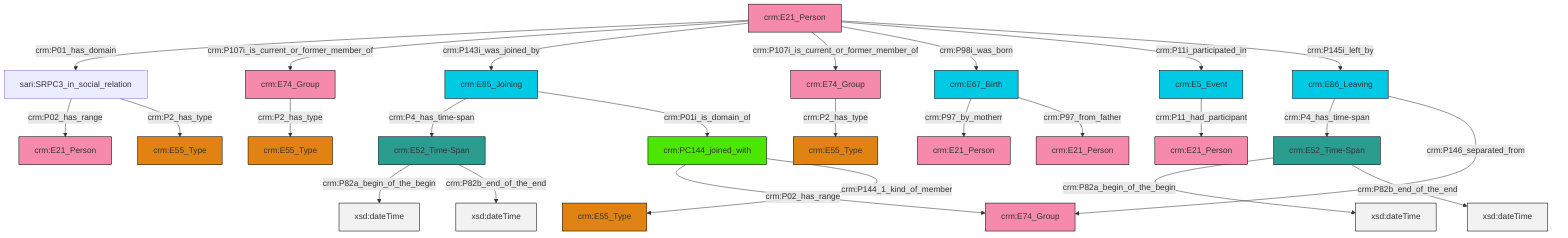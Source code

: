 graph TD
classDef Literal fill:#f2f2f2,stroke:#000000;
classDef CRM_Entity fill:#FFFFFF,stroke:#000000;
classDef Temporal_Entity fill:#00C9E6, stroke:#000000;
classDef Type fill:#E18312, stroke:#000000;
classDef Time-Span fill:#2C9C91, stroke:#000000;
classDef Appellation fill:#FFEB7F, stroke:#000000;
classDef Place fill:#008836, stroke:#000000;
classDef Persistent_Item fill:#B266B2, stroke:#000000;
classDef Conceptual_Object fill:#FFD700, stroke:#000000;
classDef Physical_Thing fill:#D2B48C, stroke:#000000;
classDef Actor fill:#f58aad, stroke:#000000;
classDef PC_Classes fill:#4ce600, stroke:#000000;
classDef Multi fill:#cccccc,stroke:#000000;

8["crm:E86_Leaving"]:::Temporal_Entity -->|crm:P4_has_time-span| 9["crm:E52_Time-Span"]:::Time-Span
12["crm:E52_Time-Span"]:::Time-Span -->|crm:P82a_begin_of_the_begin| 13[xsd:dateTime]:::Literal
16["crm:E85_Joining"]:::Temporal_Entity -->|crm:P4_has_time-span| 12["crm:E52_Time-Span"]:::Time-Span
18["crm:E67_Birth"]:::Temporal_Entity -->|crm:P97_by_motherr| 19["crm:E21_Person"]:::Actor
20["crm:E5_Event"]:::Temporal_Entity -->|crm:P11_had_participant| 21["crm:E21_Person"]:::Actor
6["crm:E21_Person"]:::Actor -->|crm:P01_has_domain| 22["sari:SRPC3_in_social_relation"]:::Default
18["crm:E67_Birth"]:::Temporal_Entity -->|crm:P97_from_father| 0["crm:E21_Person"]:::Actor
9["crm:E52_Time-Span"]:::Time-Span -->|crm:P82a_begin_of_the_begin| 27[xsd:dateTime]:::Literal
6["crm:E21_Person"]:::Actor -->|crm:P107i_is_current_or_former_member_of| 28["crm:E74_Group"]:::Actor
16["crm:E85_Joining"]:::Temporal_Entity -->|crm:P01i_is_domain_of| 14["crm:PC144_joined_with"]:::PC_Classes
29["crm:E74_Group"]:::Actor -->|crm:P2_has_type| 25["crm:E55_Type"]:::Type
22["sari:SRPC3_in_social_relation"]:::Default -->|crm:P02_has_range| 30["crm:E21_Person"]:::Actor
14["crm:PC144_joined_with"]:::PC_Classes -->|crm:P02_has_range| 10["crm:E74_Group"]:::Actor
22["sari:SRPC3_in_social_relation"]:::Default -->|crm:P2_has_type| 4["crm:E55_Type"]:::Type
6["crm:E21_Person"]:::Actor -->|crm:P143i_was_joined_by| 16["crm:E85_Joining"]:::Temporal_Entity
6["crm:E21_Person"]:::Actor -->|crm:P107i_is_current_or_former_member_of| 29["crm:E74_Group"]:::Actor
14["crm:PC144_joined_with"]:::PC_Classes -->|crm:P144_1_kind_of_member| 2["crm:E55_Type"]:::Type
12["crm:E52_Time-Span"]:::Time-Span -->|crm:P82b_end_of_the_end| 32[xsd:dateTime]:::Literal
8["crm:E86_Leaving"]:::Temporal_Entity -->|crm:P146_separated_from| 10["crm:E74_Group"]:::Actor
6["crm:E21_Person"]:::Actor -->|crm:P98i_was_born| 18["crm:E67_Birth"]:::Temporal_Entity
6["crm:E21_Person"]:::Actor -->|crm:P11i_participated_in| 20["crm:E5_Event"]:::Temporal_Entity
9["crm:E52_Time-Span"]:::Time-Span -->|crm:P82b_end_of_the_end| 41[xsd:dateTime]:::Literal
6["crm:E21_Person"]:::Actor -->|crm:P145i_left_by| 8["crm:E86_Leaving"]:::Temporal_Entity
28["crm:E74_Group"]:::Actor -->|crm:P2_has_type| 33["crm:E55_Type"]:::Type